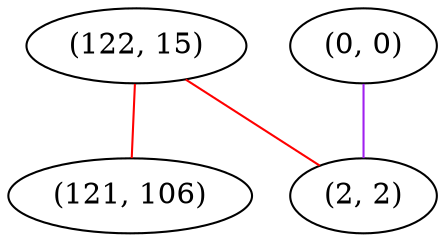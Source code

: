 graph "" {
"(122, 15)";
"(121, 106)";
"(0, 0)";
"(2, 2)";
"(122, 15)" -- "(121, 106)"  [color=red, key=0, weight=1];
"(122, 15)" -- "(2, 2)"  [color=red, key=0, weight=1];
"(0, 0)" -- "(2, 2)"  [color=purple, key=0, weight=4];
}
